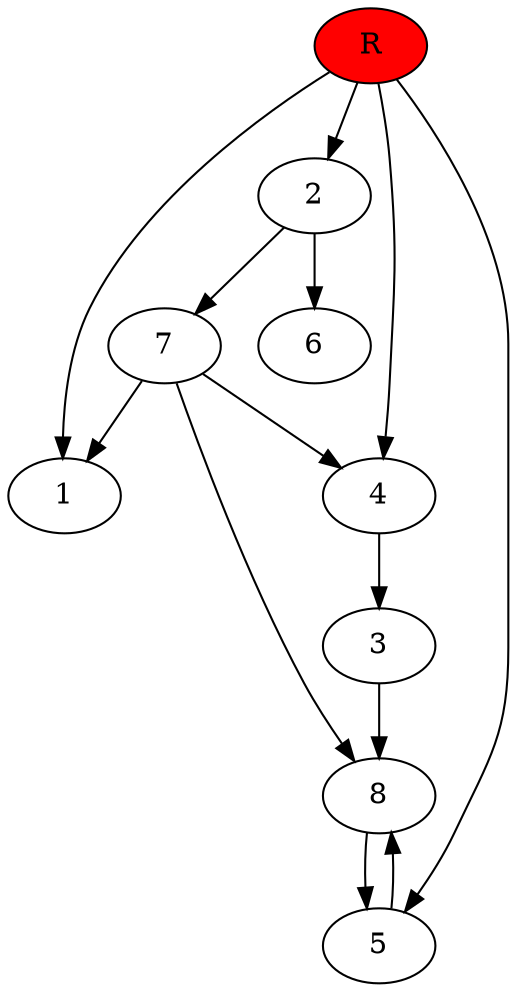 digraph prb38021 {
	1
	2
	3
	4
	5
	6
	7
	8
	R [fillcolor="#ff0000" style=filled]
	2 -> 6
	2 -> 7
	3 -> 8
	4 -> 3
	5 -> 8
	7 -> 1
	7 -> 4
	7 -> 8
	8 -> 5
	R -> 1
	R -> 2
	R -> 4
	R -> 5
}
